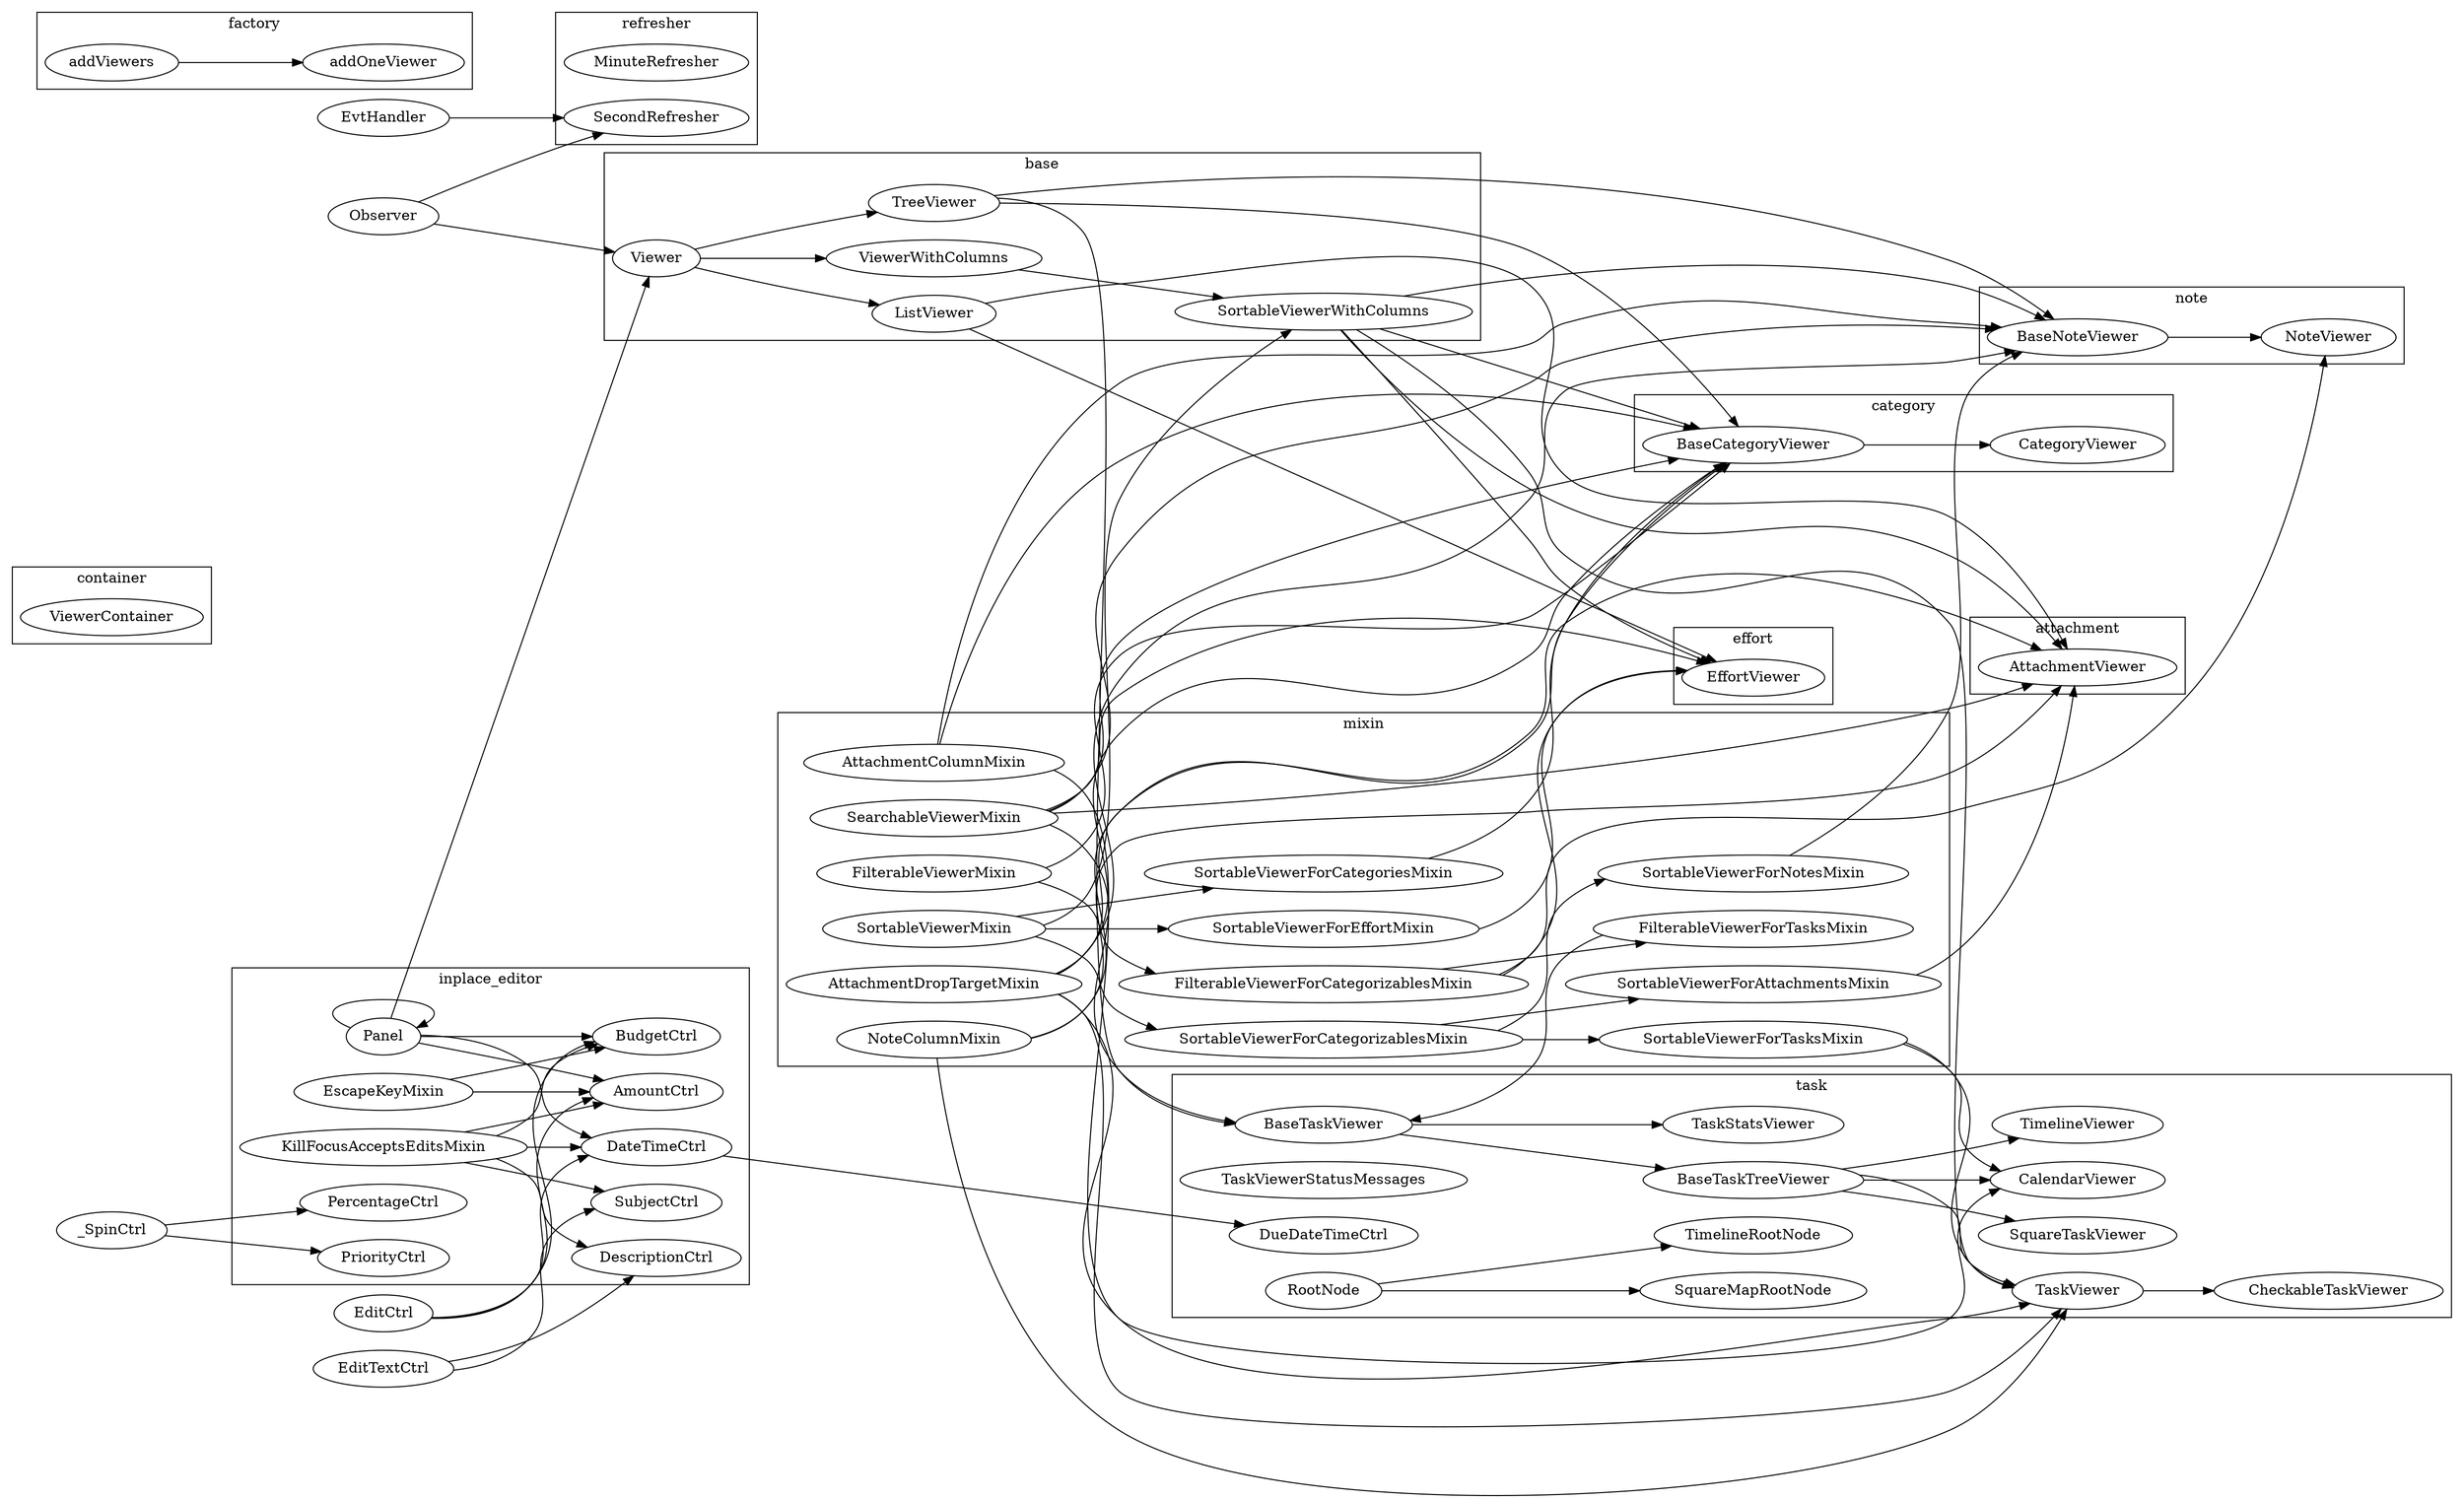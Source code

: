 digraph G {
rankdir="LR"
subgraph clusterattachment {
label=attachment
AttachmentViewer
}

AttachmentDropTargetMixin->AttachmentViewer
SortableViewerWithColumns->AttachmentViewer
SortableViewerForAttachmentsMixin->AttachmentViewer
SearchableViewerMixin->AttachmentViewer
NoteColumnMixin->AttachmentViewer
ListViewer->AttachmentViewer

subgraph clusterbase {
label=base
Viewer ListViewer TreeViewer ViewerWithColumns SortableViewerWithColumns
}

Observer->Viewer
Panel->Viewer
Viewer->ListViewer
Viewer->TreeViewer
Viewer->ViewerWithColumns
SortableViewerMixin->SortableViewerWithColumns
ViewerWithColumns->SortableViewerWithColumns

subgraph clustercategory {
label=category
BaseCategoryViewer CategoryViewer
}

AttachmentDropTargetMixin->BaseCategoryViewer
FilterableViewerMixin->BaseCategoryViewer
SortableViewerForCategoriesMixin->BaseCategoryViewer
SearchableViewerMixin->BaseCategoryViewer
NoteColumnMixin->BaseCategoryViewer
AttachmentColumnMixin->BaseCategoryViewer
SortableViewerWithColumns->BaseCategoryViewer
TreeViewer->BaseCategoryViewer
BaseCategoryViewer->CategoryViewer

subgraph clustercontainer {
label=container
ViewerContainer
}


subgraph clustereffort {
label=effort
EffortViewer
}

ListViewer->EffortViewer
FilterableViewerForCategorizablesMixin->EffortViewer
SortableViewerForEffortMixin->EffortViewer
SearchableViewerMixin->EffortViewer
SortableViewerWithColumns->EffortViewer

subgraph clusterfactory {
label=factory
addViewers addOneViewer
}

addViewers->addOneViewer

subgraph clusterinplace_editor {
label=inplace_editor
KillFocusAcceptsEditsMixin SubjectCtrl DescriptionCtrl EscapeKeyMixin PriorityCtrl PercentageCtrl Panel BudgetCtrl AmountCtrl DateTimeCtrl
}

KillFocusAcceptsEditsMixin->SubjectCtrl
EditTextCtrl->SubjectCtrl
KillFocusAcceptsEditsMixin->DescriptionCtrl
EditTextCtrl->DescriptionCtrl
_SpinCtrl->PriorityCtrl
_SpinCtrl->PercentageCtrl
Panel->Panel
EscapeKeyMixin->BudgetCtrl
KillFocusAcceptsEditsMixin->BudgetCtrl
EditCtrl->BudgetCtrl
Panel->BudgetCtrl
EscapeKeyMixin->AmountCtrl
KillFocusAcceptsEditsMixin->AmountCtrl
EditCtrl->AmountCtrl
Panel->AmountCtrl
KillFocusAcceptsEditsMixin->DateTimeCtrl
EditCtrl->DateTimeCtrl
Panel->DateTimeCtrl

subgraph clustermixin {
label=mixin
SearchableViewerMixin FilterableViewerMixin FilterableViewerForCategorizablesMixin FilterableViewerForTasksMixin SortableViewerMixin SortableViewerForEffortMixin SortableViewerForCategoriesMixin SortableViewerForCategorizablesMixin SortableViewerForAttachmentsMixin SortableViewerForNotesMixin SortableViewerForTasksMixin AttachmentDropTargetMixin NoteColumnMixin AttachmentColumnMixin
}

FilterableViewerMixin->FilterableViewerForCategorizablesMixin
FilterableViewerForCategorizablesMixin->FilterableViewerForTasksMixin
SortableViewerMixin->SortableViewerForEffortMixin
SortableViewerMixin->SortableViewerForCategoriesMixin
SortableViewerMixin->SortableViewerForCategorizablesMixin
SortableViewerForCategorizablesMixin->SortableViewerForAttachmentsMixin
SortableViewerForCategorizablesMixin->SortableViewerForNotesMixin
SortableViewerForCategorizablesMixin->SortableViewerForTasksMixin

subgraph clusternote {
label=note
BaseNoteViewer NoteViewer
}

AttachmentDropTargetMixin->BaseNoteViewer
SearchableViewerMixin->BaseNoteViewer
SortableViewerForNotesMixin->BaseNoteViewer
AttachmentColumnMixin->BaseNoteViewer
SortableViewerWithColumns->BaseNoteViewer
TreeViewer->BaseNoteViewer
FilterableViewerForCategorizablesMixin->NoteViewer
BaseNoteViewer->NoteViewer

subgraph clusterrefresher {
label=refresher
MinuteRefresher SecondRefresher
}

Observer->SecondRefresher
EvtHandler->SecondRefresher

subgraph clustertask {
label=task
DueDateTimeCtrl TaskViewerStatusMessages BaseTaskViewer BaseTaskTreeViewer RootNode SquareMapRootNode TimelineRootNode TimelineViewer SquareTaskViewer CalendarViewer TaskViewer CheckableTaskViewer TaskStatsViewer
}

DateTimeCtrl->DueDateTimeCtrl
SearchableViewerMixin->BaseTaskViewer
FilterableViewerForTasksMixin->BaseTaskViewer
TreeViewer->BaseTaskViewer
BaseTaskViewer->BaseTaskTreeViewer
RootNode->SquareMapRootNode
RootNode->TimelineRootNode
BaseTaskTreeViewer->TimelineViewer
BaseTaskTreeViewer->SquareTaskViewer
AttachmentDropTargetMixin->CalendarViewer
SortableViewerForTasksMixin->CalendarViewer
BaseTaskTreeViewer->CalendarViewer
AttachmentDropTargetMixin->TaskViewer
SortableViewerForTasksMixin->TaskViewer
NoteColumnMixin->TaskViewer
AttachmentColumnMixin->TaskViewer
SortableViewerWithColumns->TaskViewer
BaseTaskTreeViewer->TaskViewer
TaskViewer->CheckableTaskViewer
BaseTaskViewer->TaskStatsViewer

}
